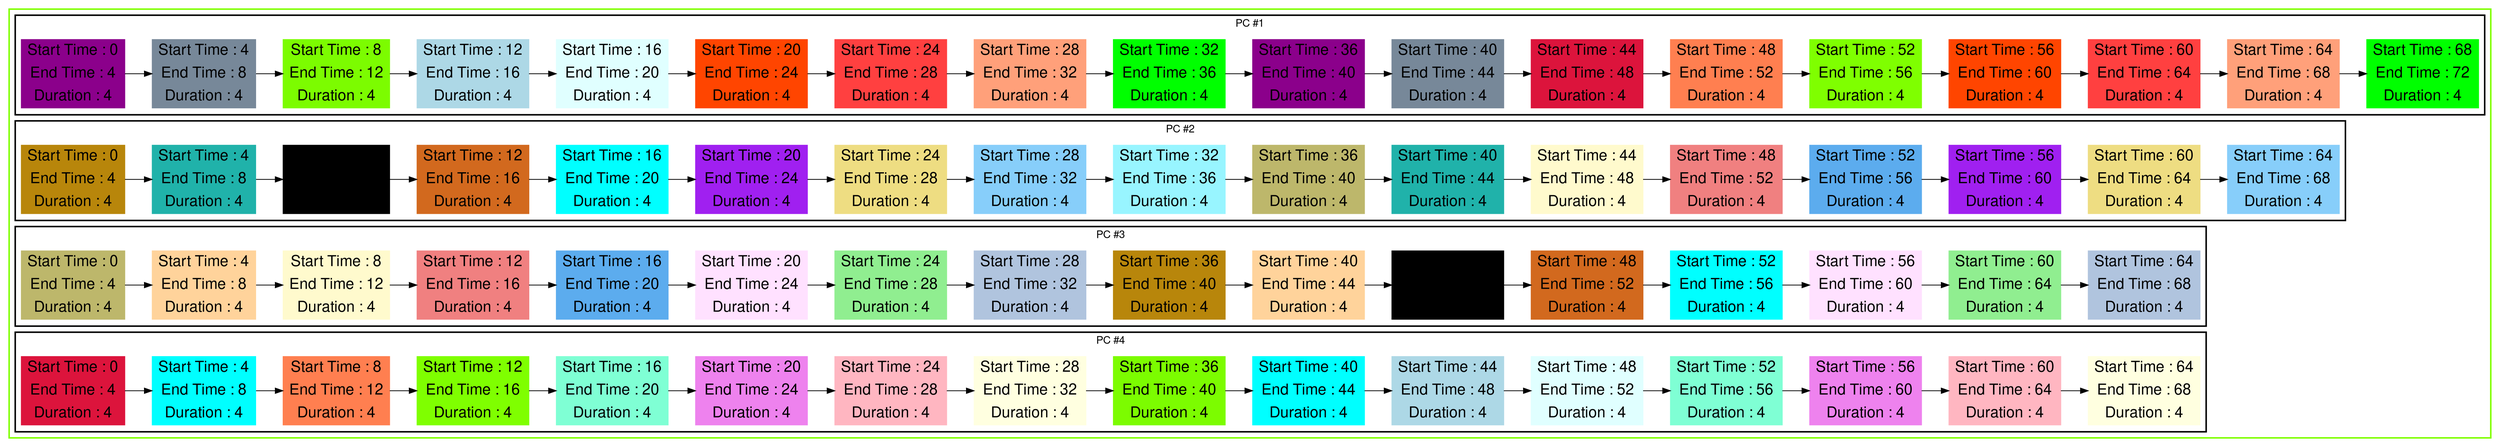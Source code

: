 digraph G {

fontname="Helvetica,Arial,sans-serif"
node [fontname="Helvetica,Arial,sans-serif"]
edge [fontname="Helvetica,Arial,sans-serif"]
graph [rankdir = "LR"];
node [fontsize = "20" shape = "ellipse"];

    subgraph cluster_Mod_0{
        color =chartreuse
        style = bold
        subgraph cluster_0{
           node [style=filled]
           color = black


            "node35" [
               label = "Start Time : 0 | End Time : 4 | Duration : 4"
               shape = "record"
               color = darkmagenta
            ]

            "node59" [
               label = "Start Time : 4 | End Time : 8 | Duration : 4"
               shape = "record"
               color = lightslategray
            ]

            "node37" [
               label = "Start Time : 8 | End Time : 12 | Duration : 4"
               shape = "record"
               color = lawngreen
            ]

            "node41" [
               label = "Start Time : 12 | End Time : 16 | Duration : 4"
               shape = "record"
               color = lightblue
            ]

            "node45" [
               label = "Start Time : 16 | End Time : 20 | Duration : 4"
               shape = "record"
               color = lightcyan
            ]

            "node6" [
               label = "Start Time : 20 | End Time : 24 | Duration : 4"
               shape = "record"
               color = orangered1
            ]

            "node14" [
               label = "Start Time : 24 | End Time : 28 | Duration : 4"
               shape = "record"
               color = brown1
            ]

            "node53" [
               label = "Start Time : 28 | End Time : 32 | Duration : 4"
               shape = "record"
               color = lightsalmon
            ]

            "node65" [
               label = "Start Time : 32 | End Time : 36 | Duration : 4"
               shape = "record"
               color = lime
            ]

            "node36" [
               label = "Start Time : 36 | End Time : 40 | Duration : 4"
               shape = "record"
               color = darkmagenta
            ]

            "node60" [
               label = "Start Time : 40 | End Time : 44 | Duration : 4"
               shape = "record"
               color = lightslategray
            ]

            "node28" [
               label = "Start Time : 44 | End Time : 48 | Duration : 4"
               shape = "record"
               color = crimson
            ]

            "node24" [
               label = "Start Time : 48 | End Time : 52 | Duration : 4"
               shape = "record"
               color = coral
            ]

            "node20" [
               label = "Start Time : 52 | End Time : 56 | Duration : 4"
               shape = "record"
               color = chartreuse
            ]

            "node7" [
               label = "Start Time : 56 | End Time : 60 | Duration : 4"
               shape = "record"
               color = orangered1
            ]

            "node15" [
               label = "Start Time : 60 | End Time : 64 | Duration : 4"
               shape = "record"
               color = brown1
            ]

            "node54" [
               label = "Start Time : 64 | End Time : 68 | Duration : 4"
               shape = "record"
               color = lightsalmon
            ]

            "node66" [
               label = "Start Time : 68 | End Time : 72 | Duration : 4"
               shape = "record"
               color = lime
            ]

            node35 -> node59 -> node37 -> node41 -> node45 -> node6 -> node14 -> node53 -> node65 -> node36 -> node60 -> node28 -> node24 -> node20 -> node7 -> node15 -> node54 -> node66

            label = "PC #1"

        }
        subgraph cluster_1{
           node [style=filled]
           color = black


            "node31" [
               label = "Start Time : 0 | End Time : 4 | Duration : 4"
               shape = "record"
               color = darkgoldenrod
            ]

            "node55" [
               label = "Start Time : 4 | End Time : 8 | Duration : 4"
               shape = "record"
               color = lightseagreen
            ]

            "node25" [
               label = "Start Time : 8 | End Time : 12 | Duration : 4"
               shape = "record"
               color = cornflower
            ]

            "node21" [
               label = "Start Time : 12 | End Time : 16 | Duration : 4"
               shape = "record"
               color = chocolate
            ]

            "node2" [
               label = "Start Time : 16 | End Time : 20 | Duration : 4"
               shape = "record"
               color = aqua
            ]

            "node8" [
               label = "Start Time : 20 | End Time : 24 | Duration : 4"
               shape = "record"
               color = x11purple
            ]

            "node47" [
               label = "Start Time : 24 | End Time : 28 | Duration : 4"
               shape = "record"
               color = lightgoldenrod
            ]

            "node57" [
               label = "Start Time : 28 | End Time : 32 | Duration : 4"
               shape = "record"
               color = lightskyblue
            ]

            "node18" [
               label = "Start Time : 32 | End Time : 36 | Duration : 4"
               shape = "record"
               color = cadetblue1
            ]

            "node34" [
               label = "Start Time : 36 | End Time : 40 | Duration : 4"
               shape = "record"
               color = darkkhaki
            ]

            "node56" [
               label = "Start Time : 40 | End Time : 44 | Duration : 4"
               shape = "record"
               color = lightseagreen
            ]

            "node40" [
               label = "Start Time : 44 | End Time : 48 | Duration : 4"
               shape = "record"
               color = lemonchiffon
            ]

            "node44" [
               label = "Start Time : 48 | End Time : 52 | Duration : 4"
               shape = "record"
               color = lightcoral
            ]

            "node1" [
               label = "Start Time : 52 | End Time : 56 | Duration : 4"
               shape = "record"
               color = steelblue2
            ]

            "node9" [
               label = "Start Time : 56 | End Time : 60 | Duration : 4"
               shape = "record"
               color = x11purple
            ]

            "node48" [
               label = "Start Time : 60 | End Time : 64 | Duration : 4"
               shape = "record"
               color = lightgoldenrod
            ]

            "node58" [
               label = "Start Time : 64 | End Time : 68 | Duration : 4"
               shape = "record"
               color = lightskyblue
            ]

            node31 -> node55 -> node25 -> node21 -> node2 -> node8 -> node47 -> node57 -> node18 -> node34 -> node56 -> node40 -> node44 -> node1 -> node9 -> node48 -> node58

            label = "PC #2"

        }
        subgraph cluster_2{
           node [style=filled]
           color = black


            "node33" [
               label = "Start Time : 0 | End Time : 4 | Duration : 4"
               shape = "record"
               color = darkkhaki
            ]

            "node16" [
               label = "Start Time : 4 | End Time : 8 | Duration : 4"
               shape = "record"
               color = burlywood1
            ]

            "node39" [
               label = "Start Time : 8 | End Time : 12 | Duration : 4"
               shape = "record"
               color = lemonchiffon
            ]

            "node43" [
               label = "Start Time : 12 | End Time : 16 | Duration : 4"
               shape = "record"
               color = lightcoral
            ]

            "node0" [
               label = "Start Time : 16 | End Time : 20 | Duration : 4"
               shape = "record"
               color = steelblue2
            ]

            "node10" [
               label = "Start Time : 20 | End Time : 24 | Duration : 4"
               shape = "record"
               color = thistle1
            ]

            "node49" [
               label = "Start Time : 24 | End Time : 28 | Duration : 4"
               shape = "record"
               color = lightgreen
            ]

            "node61" [
               label = "Start Time : 28 | End Time : 32 | Duration : 4"
               shape = "record"
               color = lightsteelblue
            ]

            "node32" [
               label = "Start Time : 36 | End Time : 40 | Duration : 4"
               shape = "record"
               color = darkgoldenrod
            ]

            "node17" [
               label = "Start Time : 40 | End Time : 44 | Duration : 4"
               shape = "record"
               color = burlywood1
            ]

            "node26" [
               label = "Start Time : 44 | End Time : 48 | Duration : 4"
               shape = "record"
               color = cornflower
            ]

            "node22" [
               label = "Start Time : 48 | End Time : 52 | Duration : 4"
               shape = "record"
               color = chocolate
            ]

            "node3" [
               label = "Start Time : 52 | End Time : 56 | Duration : 4"
               shape = "record"
               color = aqua
            ]

            "node11" [
               label = "Start Time : 56 | End Time : 60 | Duration : 4"
               shape = "record"
               color = thistle1
            ]

            "node50" [
               label = "Start Time : 60 | End Time : 64 | Duration : 4"
               shape = "record"
               color = lightgreen
            ]

            "node62" [
               label = "Start Time : 64 | End Time : 68 | Duration : 4"
               shape = "record"
               color = lightsteelblue
            ]

            node33 -> node16 -> node39 -> node43 -> node0 -> node10 -> node49 -> node61 -> node32 -> node17 -> node26 -> node22 -> node3 -> node11 -> node50 -> node62

            label = "PC #3"

        }
        subgraph cluster_3{
           node [style=filled]
           color = black


            "node27" [
               label = "Start Time : 0 | End Time : 4 | Duration : 4"
               shape = "record"
               color = crimson
            ]

            "node29" [
               label = "Start Time : 4 | End Time : 8 | Duration : 4"
               shape = "record"
               color = cyan
            ]

            "node23" [
               label = "Start Time : 8 | End Time : 12 | Duration : 4"
               shape = "record"
               color = coral
            ]

            "node19" [
               label = "Start Time : 12 | End Time : 16 | Duration : 4"
               shape = "record"
               color = chartreuse
            ]

            "node4" [
               label = "Start Time : 16 | End Time : 20 | Duration : 4"
               shape = "record"
               color = aquamarine
            ]

            "node12" [
               label = "Start Time : 20 | End Time : 24 | Duration : 4"
               shape = "record"
               color = violet
            ]

            "node51" [
               label = "Start Time : 24 | End Time : 28 | Duration : 4"
               shape = "record"
               color = lightpink
            ]

            "node63" [
               label = "Start Time : 28 | End Time : 32 | Duration : 4"
               shape = "record"
               color = lightyellow
            ]

            "node38" [
               label = "Start Time : 36 | End Time : 40 | Duration : 4"
               shape = "record"
               color = lawngreen
            ]

            "node30" [
               label = "Start Time : 40 | End Time : 44 | Duration : 4"
               shape = "record"
               color = cyan
            ]

            "node42" [
               label = "Start Time : 44 | End Time : 48 | Duration : 4"
               shape = "record"
               color = lightblue
            ]

            "node46" [
               label = "Start Time : 48 | End Time : 52 | Duration : 4"
               shape = "record"
               color = lightcyan
            ]

            "node5" [
               label = "Start Time : 52 | End Time : 56 | Duration : 4"
               shape = "record"
               color = aquamarine
            ]

            "node13" [
               label = "Start Time : 56 | End Time : 60 | Duration : 4"
               shape = "record"
               color = violet
            ]

            "node52" [
               label = "Start Time : 60 | End Time : 64 | Duration : 4"
               shape = "record"
               color = lightpink
            ]

            "node64" [
               label = "Start Time : 64 | End Time : 68 | Duration : 4"
               shape = "record"
               color = lightyellow
            ]

            node27 -> node29 -> node23 -> node19 -> node4 -> node12 -> node51 -> node63 -> node38 -> node30 -> node42 -> node46 -> node5 -> node13 -> node52 -> node64

            label = "PC #4"

        }
    }




}

